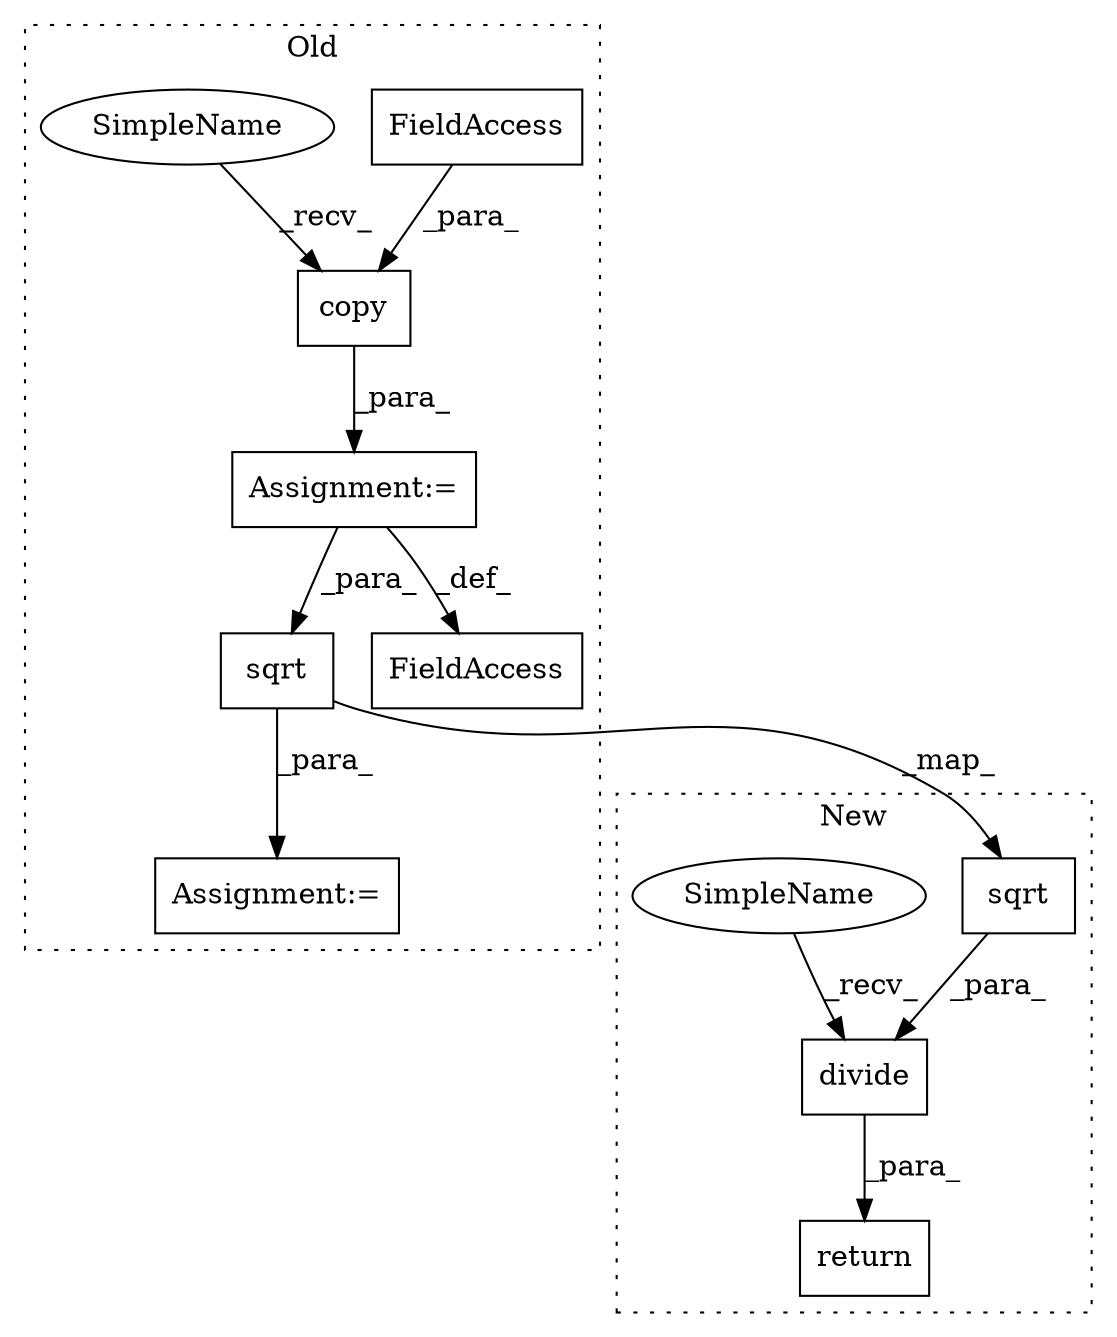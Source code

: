 digraph G {
subgraph cluster0 {
1 [label="copy" a="32" s="4967,4984" l="5,1" shape="box"];
4 [label="sqrt" a="32" s="5003,5051" l="5,1" shape="box"];
5 [label="FieldAccess" a="22" s="4972" l="12" shape="box"];
6 [label="Assignment:=" a="7" s="4995" l="2" shape="box"];
7 [label="Assignment:=" a="7" s="4960" l="1" shape="box"];
9 [label="FieldAccess" a="22" s="4948" l="12" shape="box"];
11 [label="SimpleName" a="42" s="4961" l="5" shape="ellipse"];
label = "Old";
style="dotted";
}
subgraph cluster1 {
2 [label="divide" a="32" s="4937,5002" l="7,1" shape="box"];
3 [label="sqrt" a="32" s="4953,5001" l="5,1" shape="box"];
8 [label="return" a="41" s="4924" l="7" shape="box"];
10 [label="SimpleName" a="42" s="4931" l="5" shape="ellipse"];
label = "New";
style="dotted";
}
1 -> 7 [label="_para_"];
2 -> 8 [label="_para_"];
3 -> 2 [label="_para_"];
4 -> 6 [label="_para_"];
4 -> 3 [label="_map_"];
5 -> 1 [label="_para_"];
7 -> 4 [label="_para_"];
7 -> 9 [label="_def_"];
10 -> 2 [label="_recv_"];
11 -> 1 [label="_recv_"];
}